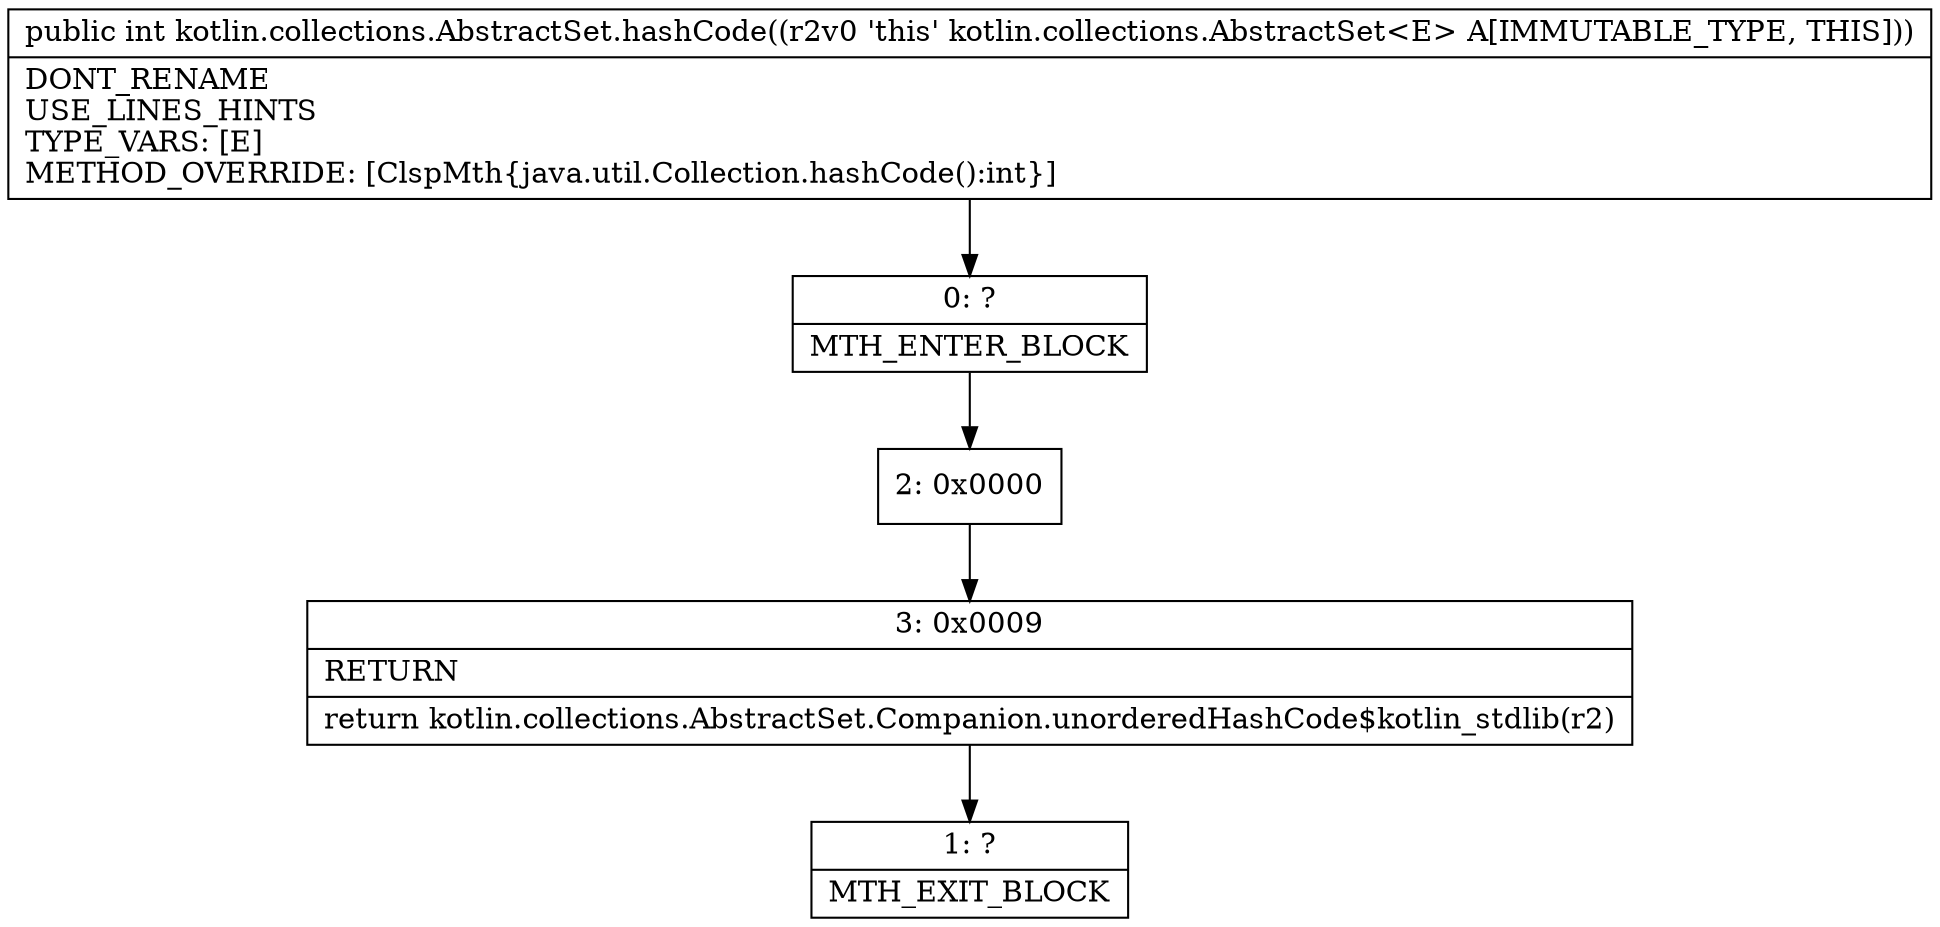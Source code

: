digraph "CFG forkotlin.collections.AbstractSet.hashCode()I" {
Node_0 [shape=record,label="{0\:\ ?|MTH_ENTER_BLOCK\l}"];
Node_2 [shape=record,label="{2\:\ 0x0000}"];
Node_3 [shape=record,label="{3\:\ 0x0009|RETURN\l|return kotlin.collections.AbstractSet.Companion.unorderedHashCode$kotlin_stdlib(r2)\l}"];
Node_1 [shape=record,label="{1\:\ ?|MTH_EXIT_BLOCK\l}"];
MethodNode[shape=record,label="{public int kotlin.collections.AbstractSet.hashCode((r2v0 'this' kotlin.collections.AbstractSet\<E\> A[IMMUTABLE_TYPE, THIS]))  | DONT_RENAME\lUSE_LINES_HINTS\lTYPE_VARS: [E]\lMETHOD_OVERRIDE: [ClspMth\{java.util.Collection.hashCode():int\}]\l}"];
MethodNode -> Node_0;Node_0 -> Node_2;
Node_2 -> Node_3;
Node_3 -> Node_1;
}

